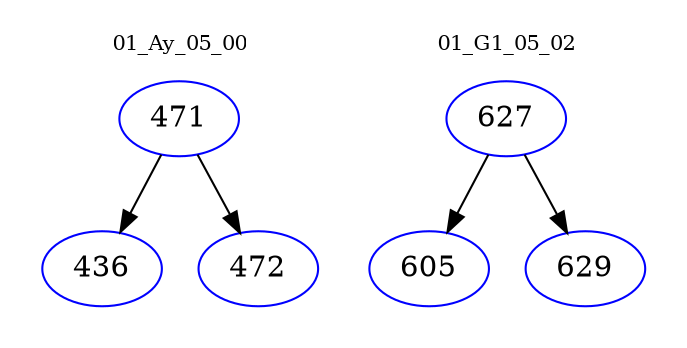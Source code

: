 digraph{
subgraph cluster_0 {
color = white
label = "01_Ay_05_00";
fontsize=10;
T0_471 [label="471", color="blue"]
T0_471 -> T0_436 [color="black"]
T0_436 [label="436", color="blue"]
T0_471 -> T0_472 [color="black"]
T0_472 [label="472", color="blue"]
}
subgraph cluster_1 {
color = white
label = "01_G1_05_02";
fontsize=10;
T1_627 [label="627", color="blue"]
T1_627 -> T1_605 [color="black"]
T1_605 [label="605", color="blue"]
T1_627 -> T1_629 [color="black"]
T1_629 [label="629", color="blue"]
}
}
